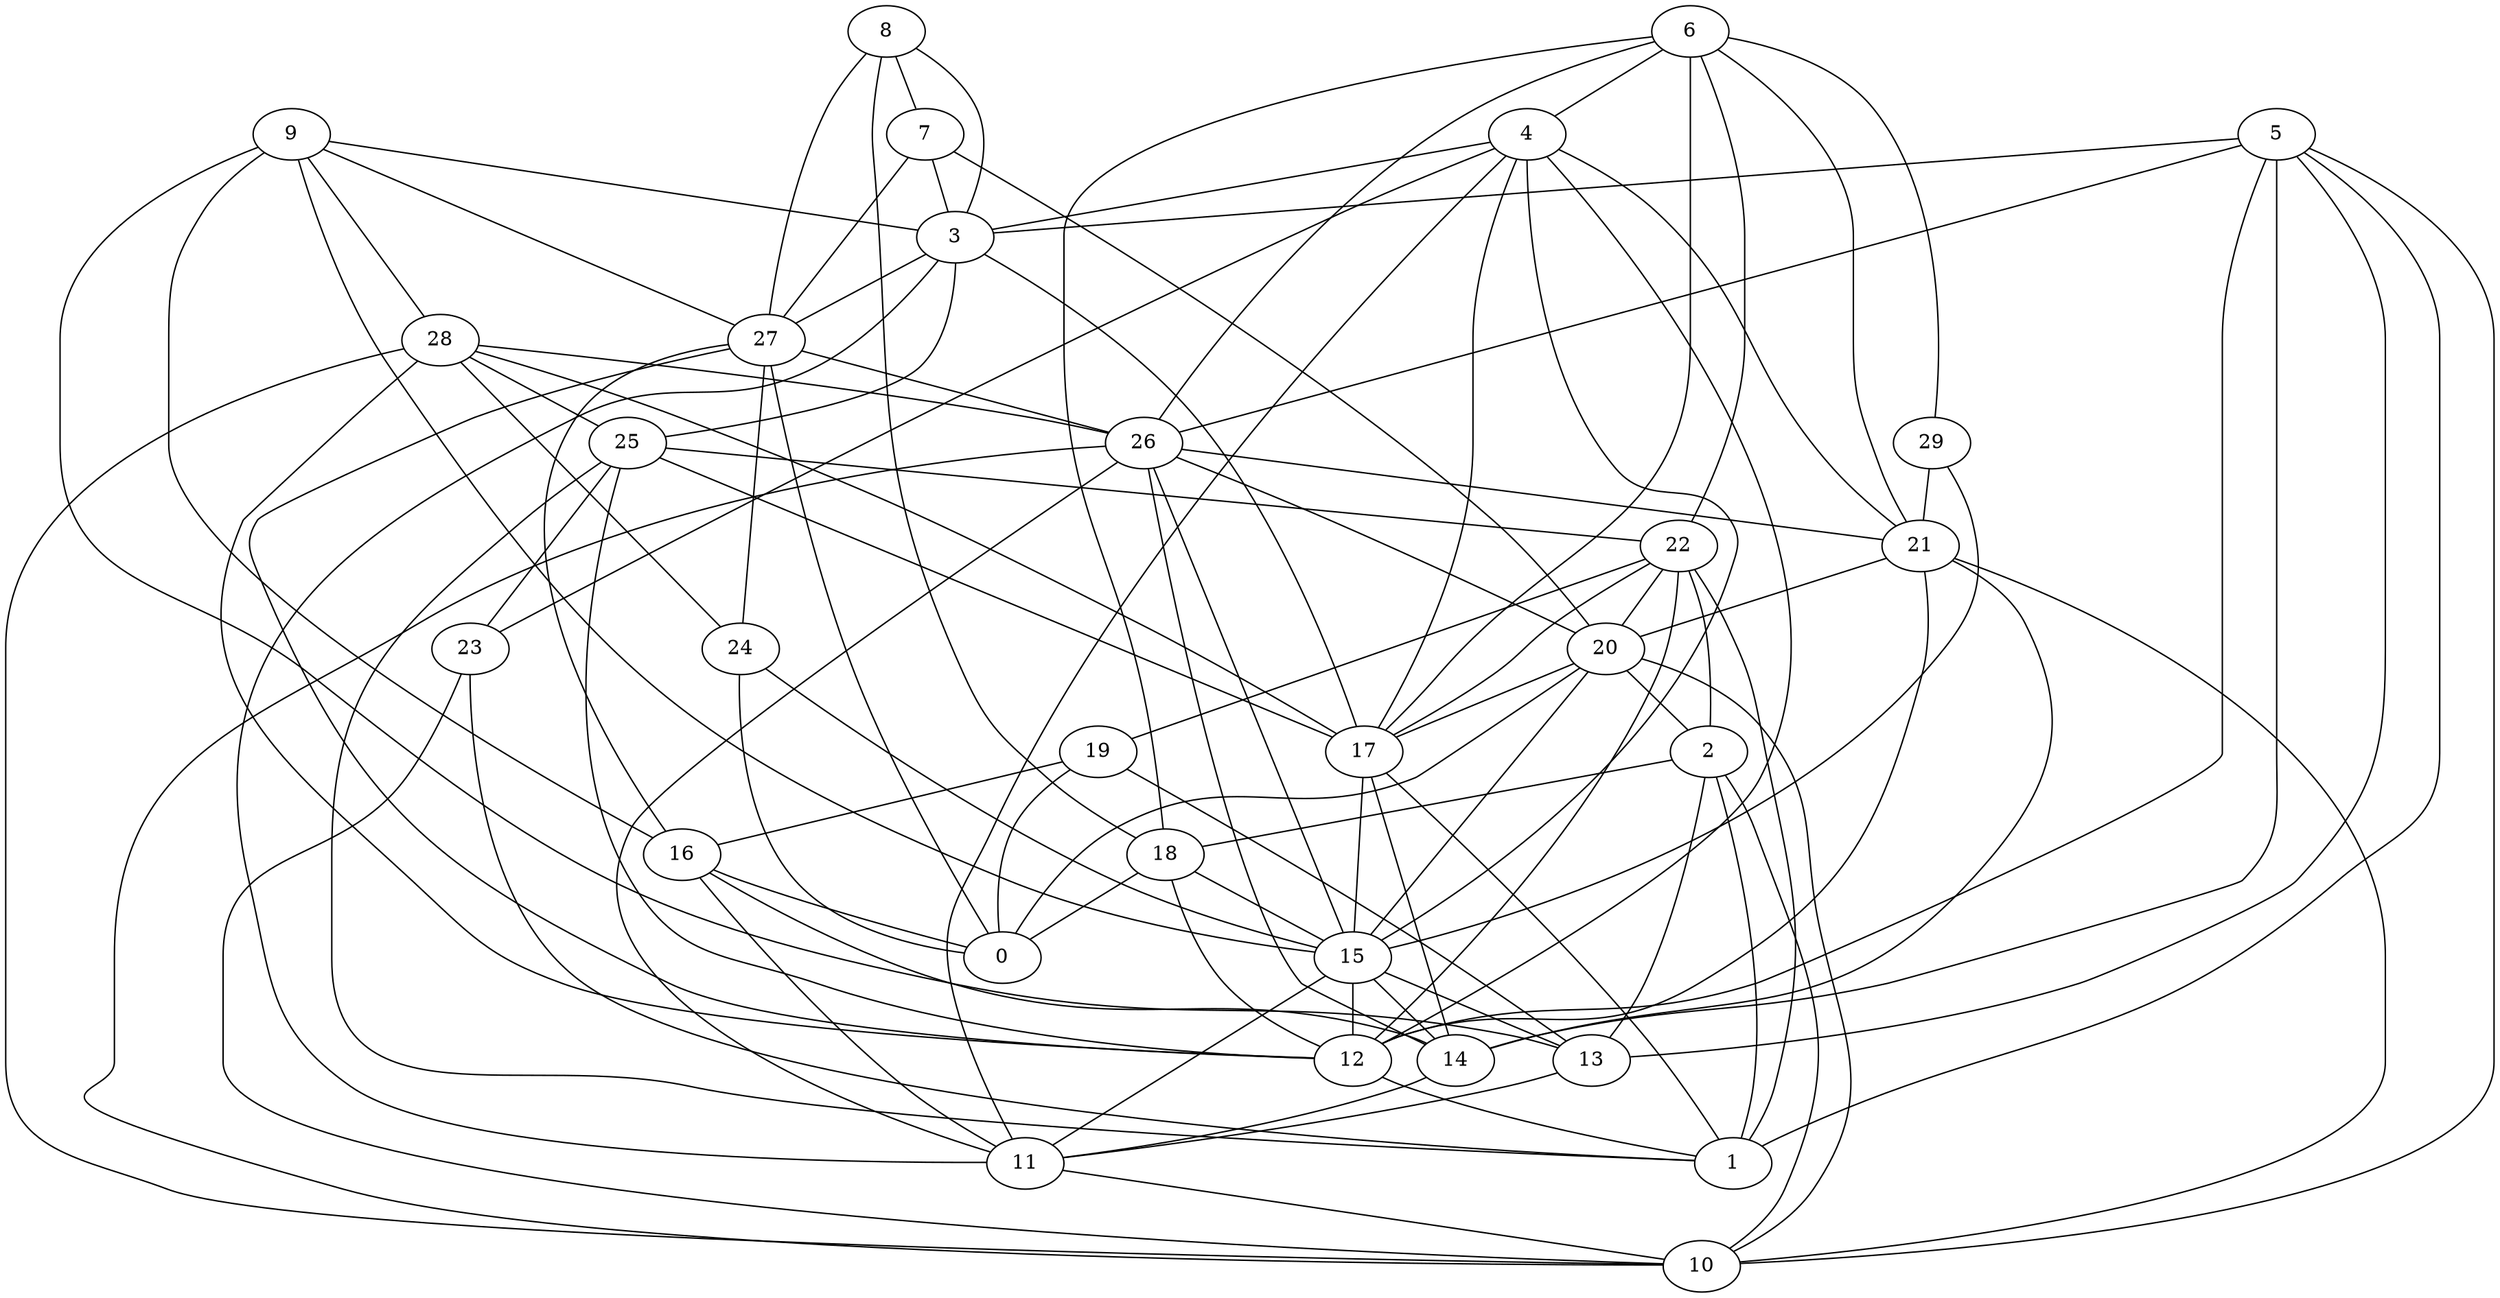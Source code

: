 digraph GG_graph {

subgraph G_graph {
edge [color = black]
"28" -> "24" [dir = none]
"28" -> "10" [dir = none]
"28" -> "26" [dir = none]
"28" -> "12" [dir = none]
"28" -> "17" [dir = none]
"25" -> "12" [dir = none]
"25" -> "23" [dir = none]
"25" -> "22" [dir = none]
"25" -> "1" [dir = none]
"2" -> "13" [dir = none]
"20" -> "2" [dir = none]
"20" -> "0" [dir = none]
"20" -> "10" [dir = none]
"15" -> "12" [dir = none]
"29" -> "21" [dir = none]
"29" -> "15" [dir = none]
"5" -> "3" [dir = none]
"5" -> "26" [dir = none]
"5" -> "13" [dir = none]
"16" -> "14" [dir = none]
"8" -> "27" [dir = none]
"8" -> "3" [dir = none]
"8" -> "18" [dir = none]
"8" -> "7" [dir = none]
"4" -> "17" [dir = none]
"4" -> "11" [dir = none]
"4" -> "21" [dir = none]
"4" -> "3" [dir = none]
"4" -> "23" [dir = none]
"21" -> "14" [dir = none]
"21" -> "20" [dir = none]
"21" -> "12" [dir = none]
"21" -> "10" [dir = none]
"9" -> "13" [dir = none]
"9" -> "3" [dir = none]
"9" -> "28" [dir = none]
"9" -> "27" [dir = none]
"9" -> "16" [dir = none]
"22" -> "19" [dir = none]
"22" -> "1" [dir = none]
"22" -> "17" [dir = none]
"22" -> "12" [dir = none]
"17" -> "14" [dir = none]
"27" -> "12" [dir = none]
"27" -> "24" [dir = none]
"27" -> "0" [dir = none]
"7" -> "20" [dir = none]
"3" -> "25" [dir = none]
"3" -> "27" [dir = none]
"6" -> "18" [dir = none]
"6" -> "29" [dir = none]
"6" -> "26" [dir = none]
"6" -> "22" [dir = none]
"19" -> "16" [dir = none]
"26" -> "15" [dir = none]
"26" -> "21" [dir = none]
"26" -> "11" [dir = none]
"26" -> "20" [dir = none]
"11" -> "10" [dir = none]
"25" -> "17" [dir = none]
"2" -> "10" [dir = none]
"24" -> "0" [dir = none]
"20" -> "15" [dir = none]
"6" -> "4" [dir = none]
"28" -> "25" [dir = none]
"22" -> "20" [dir = none]
"16" -> "0" [dir = none]
"20" -> "17" [dir = none]
"24" -> "15" [dir = none]
"7" -> "3" [dir = none]
"27" -> "16" [dir = none]
"22" -> "2" [dir = none]
"19" -> "0" [dir = none]
"26" -> "10" [dir = none]
"15" -> "11" [dir = none]
"4" -> "12" [dir = none]
"23" -> "10" [dir = none]
"18" -> "0" [dir = none]
"13" -> "11" [dir = none]
"26" -> "14" [dir = none]
"27" -> "26" [dir = none]
"19" -> "13" [dir = none]
"3" -> "11" [dir = none]
"18" -> "12" [dir = none]
"2" -> "18" [dir = none]
"5" -> "14" [dir = none]
"15" -> "13" [dir = none]
"4" -> "15" [dir = none]
"15" -> "14" [dir = none]
"16" -> "11" [dir = none]
"5" -> "12" [dir = none]
"5" -> "1" [dir = none]
"3" -> "17" [dir = none]
"6" -> "21" [dir = none]
"14" -> "11" [dir = none]
"17" -> "15" [dir = none]
"9" -> "15" [dir = none]
"7" -> "27" [dir = none]
"17" -> "1" [dir = none]
"12" -> "1" [dir = none]
"2" -> "1" [dir = none]
"6" -> "17" [dir = none]
"5" -> "10" [dir = none]
"23" -> "1" [dir = none]
"18" -> "15" [dir = none]
}

}

